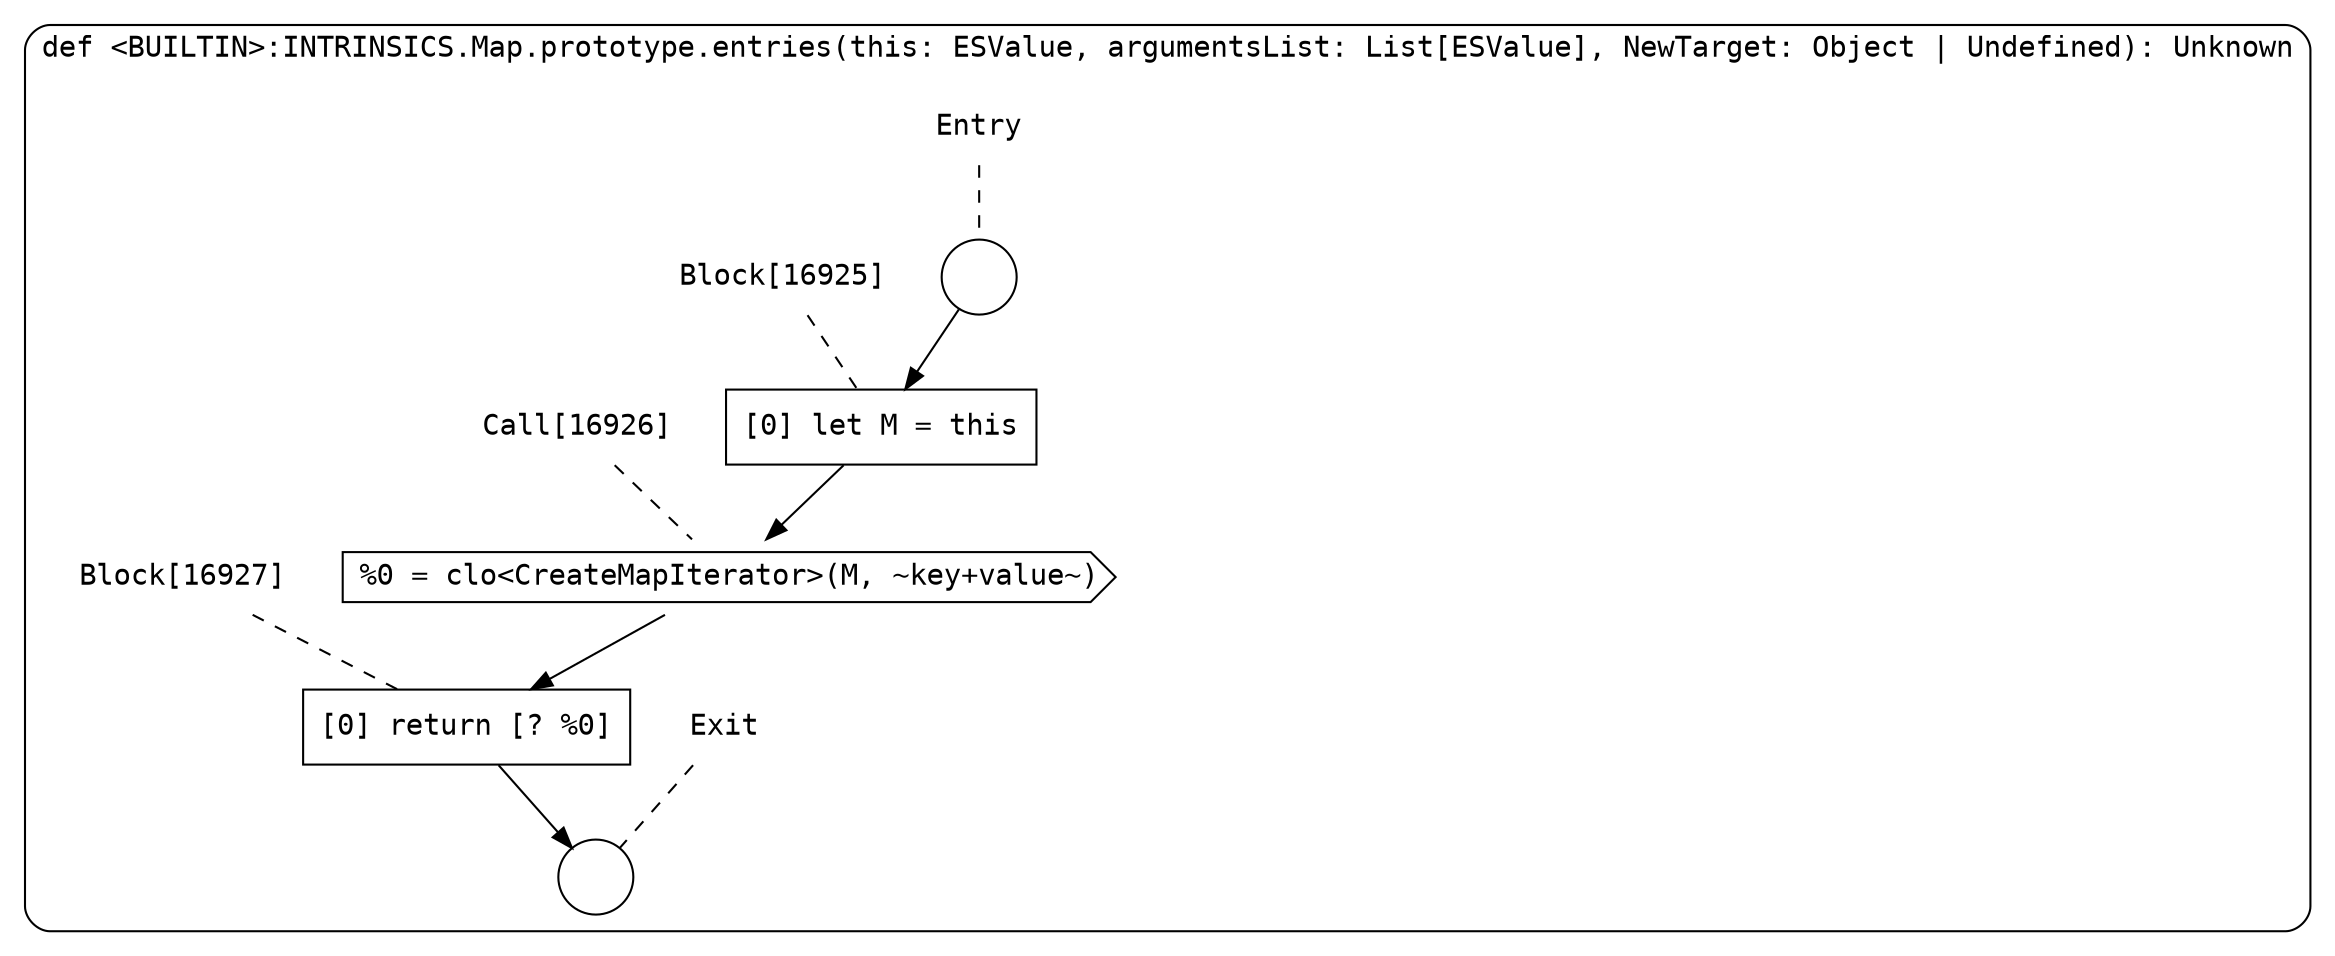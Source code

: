 digraph {
  graph [fontname = "Consolas"]
  node [fontname = "Consolas"]
  edge [fontname = "Consolas"]
  subgraph cluster2437 {
    label = "def <BUILTIN>:INTRINSICS.Map.prototype.entries(this: ESValue, argumentsList: List[ESValue], NewTarget: Object | Undefined): Unknown"
    style = rounded
    cluster2437_entry_name [shape=none, label=<<font color="black">Entry</font>>]
    cluster2437_entry_name -> cluster2437_entry [arrowhead=none, color="black", style=dashed]
    cluster2437_entry [shape=circle label=" " color="black" fillcolor="white" style=filled]
    cluster2437_entry -> node16925 [color="black"]
    cluster2437_exit_name [shape=none, label=<<font color="black">Exit</font>>]
    cluster2437_exit_name -> cluster2437_exit [arrowhead=none, color="black", style=dashed]
    cluster2437_exit [shape=circle label=" " color="black" fillcolor="white" style=filled]
    node16925_name [shape=none, label=<<font color="black">Block[16925]</font>>]
    node16925_name -> node16925 [arrowhead=none, color="black", style=dashed]
    node16925 [shape=box, label=<<font color="black">[0] let M = this<BR ALIGN="LEFT"/></font>> color="black" fillcolor="white", style=filled]
    node16925 -> node16926 [color="black"]
    node16926_name [shape=none, label=<<font color="black">Call[16926]</font>>]
    node16926_name -> node16926 [arrowhead=none, color="black", style=dashed]
    node16926 [shape=cds, label=<<font color="black">%0 = clo&lt;CreateMapIterator&gt;(M, ~key+value~)</font>> color="black" fillcolor="white", style=filled]
    node16926 -> node16927 [color="black"]
    node16927_name [shape=none, label=<<font color="black">Block[16927]</font>>]
    node16927_name -> node16927 [arrowhead=none, color="black", style=dashed]
    node16927 [shape=box, label=<<font color="black">[0] return [? %0]<BR ALIGN="LEFT"/></font>> color="black" fillcolor="white", style=filled]
    node16927 -> cluster2437_exit [color="black"]
  }
}